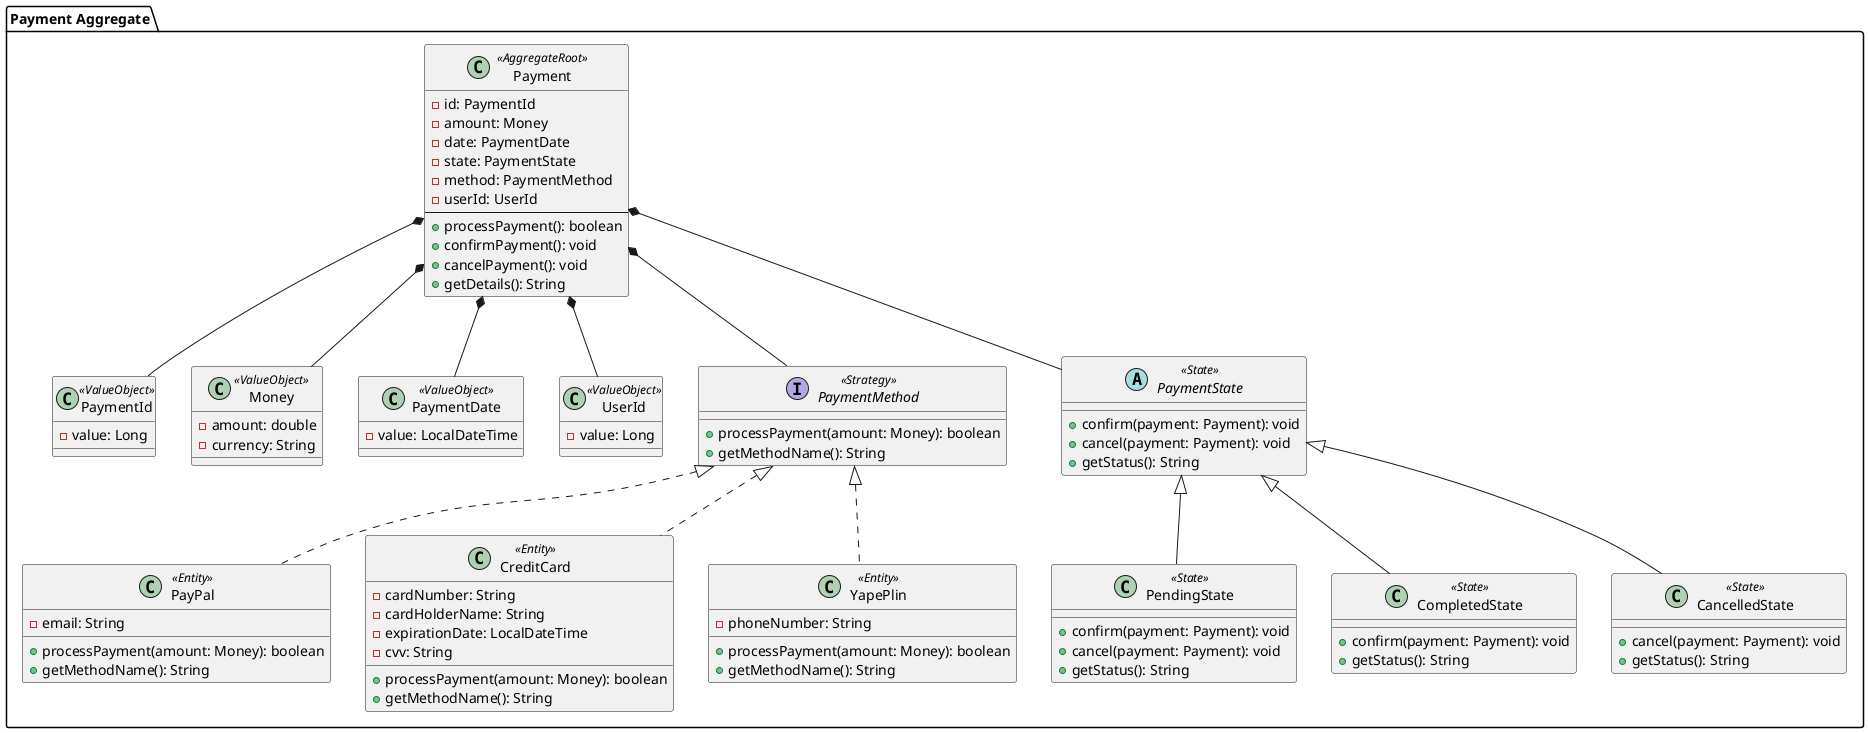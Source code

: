 @startuml Payment BC Aggregate

package "Payment Aggregate" {

  class Payment <<AggregateRoot>> {
    - id: PaymentId
    - amount: Money
    - date: PaymentDate
    - state: PaymentState
    - method: PaymentMethod
    - userId: UserId
    --
    + processPayment(): boolean
    + confirmPayment(): void
    + cancelPayment(): void
    + getDetails(): String
  }

  class PaymentId <<ValueObject>> {
    - value: Long
  }

  class Money <<ValueObject>> {
    - amount: double
    - currency: String
  }

  class PaymentDate <<ValueObject>> {
    - value: LocalDateTime
  }

  class UserId <<ValueObject>> {
    - value: Long
  }

  interface PaymentMethod <<Strategy>> {
    + processPayment(amount: Money): boolean
    + getMethodName(): String
  }

  class PayPal <<Entity>> implements PaymentMethod {
    - email: String
    + processPayment(amount: Money): boolean
    + getMethodName(): String
  }

  class CreditCard <<Entity>> implements PaymentMethod {
    - cardNumber: String
    - cardHolderName: String
    - expirationDate: LocalDateTime
    - cvv: String
    + processPayment(amount: Money): boolean
    + getMethodName(): String
  }

  class YapePlin <<Entity>> implements PaymentMethod {
    - phoneNumber: String
    + processPayment(amount: Money): boolean
    + getMethodName(): String
  }

  abstract class PaymentState <<State>> {
    + confirm(payment: Payment): void
    + cancel(payment: Payment): void
    + getStatus(): String
  }

  class PendingState <<State>> extends PaymentState {
    + confirm(payment: Payment): void
    + cancel(payment: Payment): void
    + getStatus(): String
  }

  class CompletedState <<State>> extends PaymentState {
    + confirm(payment: Payment): void
    + getStatus(): String
  }

  class CancelledState <<State>> extends PaymentState {
    + cancel(payment: Payment): void
    + getStatus(): String
  }

  Payment *-- PaymentId
  Payment *-- Money
  Payment *-- PaymentDate
  Payment *-- PaymentMethod
  Payment *-- PaymentState
  Payment *-- UserId
}
@enduml
